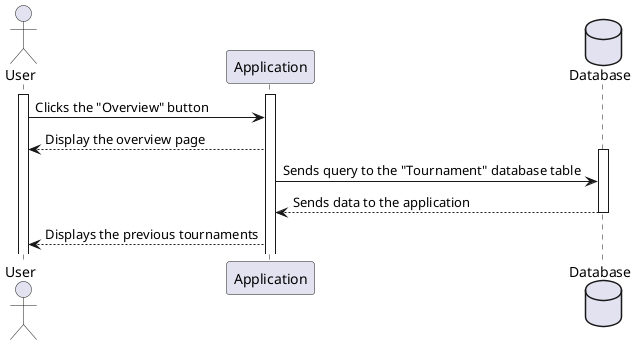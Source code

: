 @startuml SequenceOpen 

actor User as U
participant Application as A
database Database as D

activate U
activate A

U->A: Clicks the "Overview" button
A-->U: Display the overview page
activate D
A->D: Sends query to the "Tournament" database table
D-->A: Sends data to the application
deactivate D
A-->U: Displays the previous tournaments






@endumel